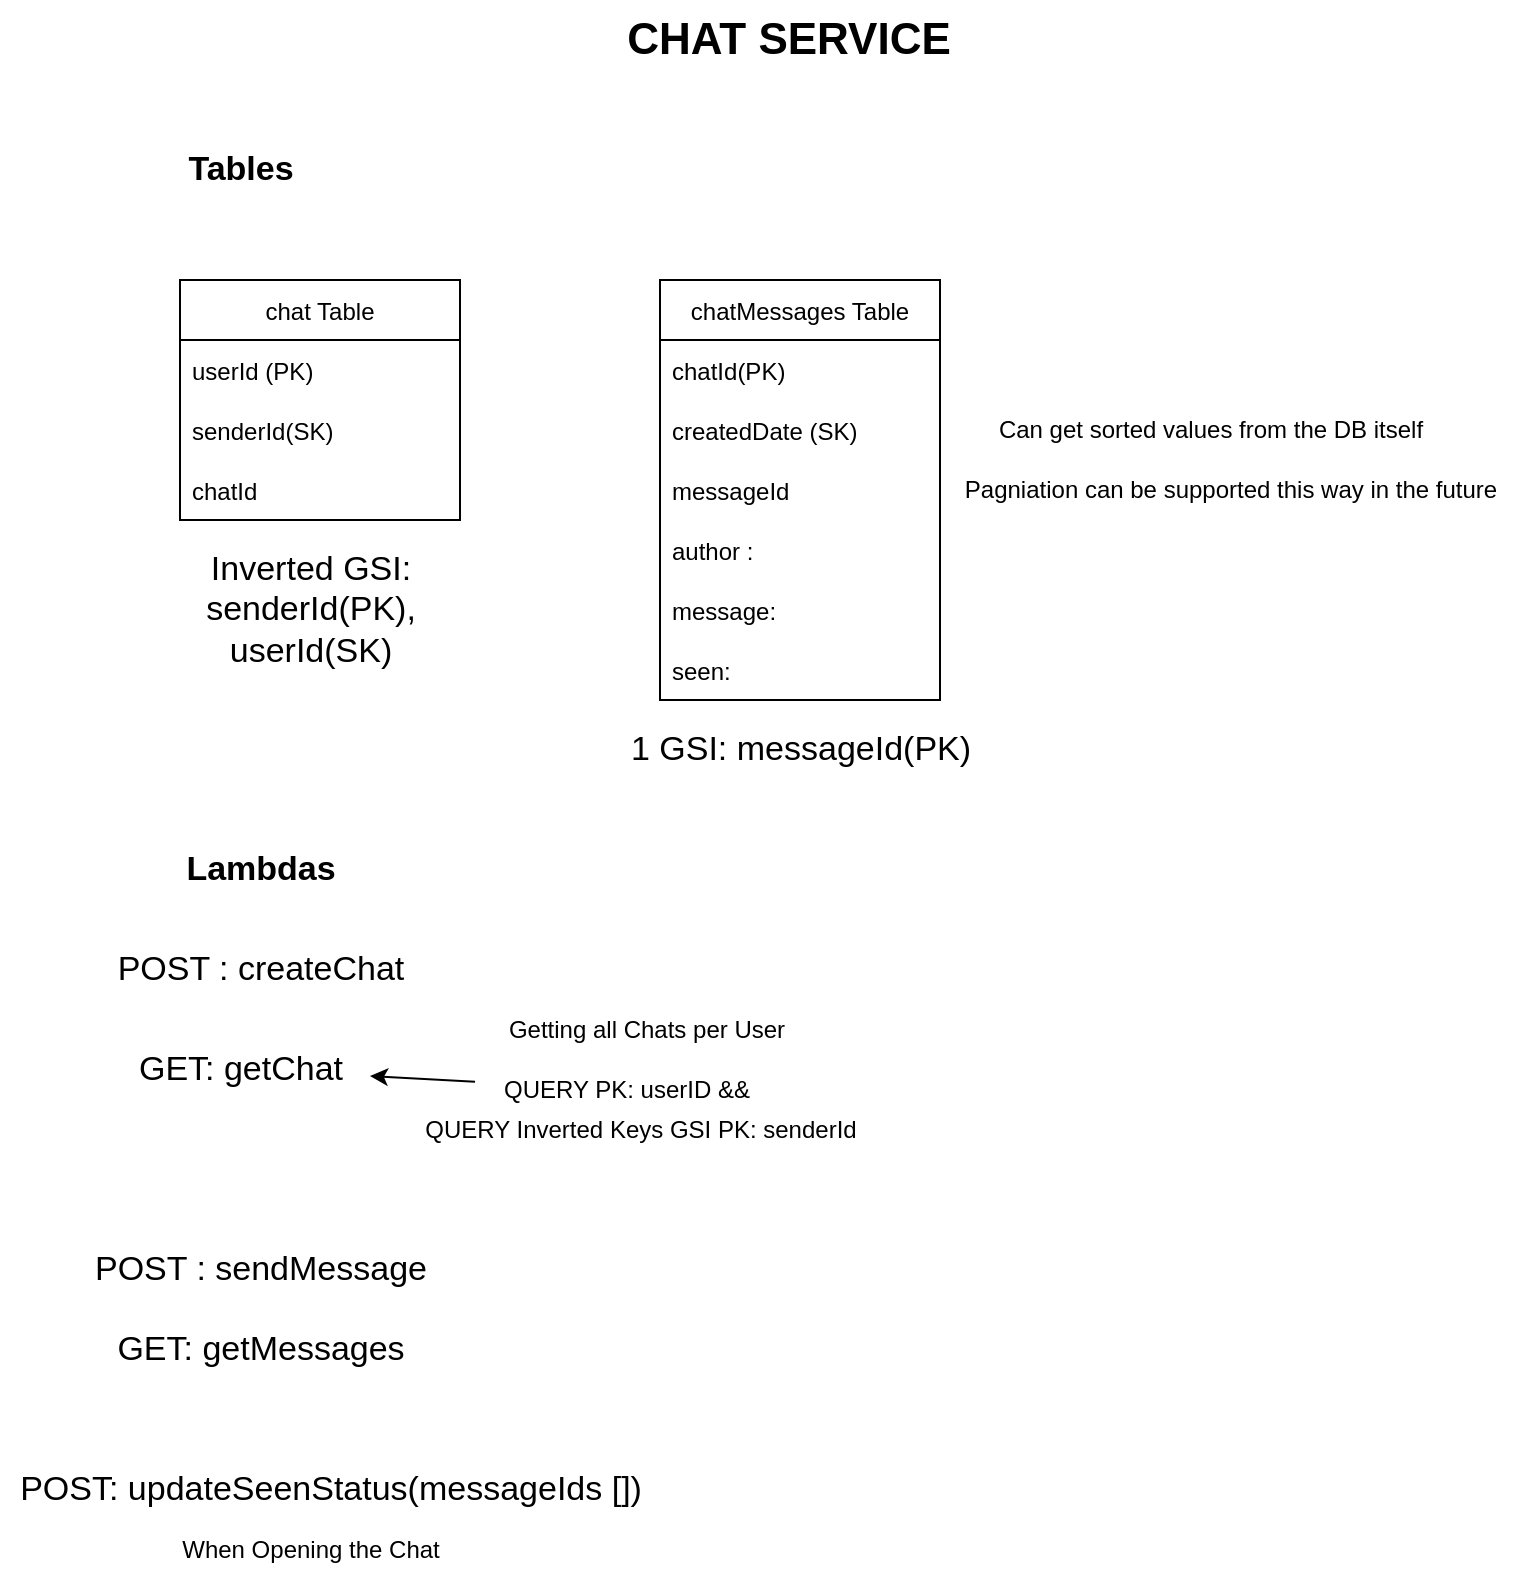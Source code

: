 <mxfile version="20.0.4" type="github">
  <diagram id="LT1MwlxdsC5UkgZRmnNs" name="Page-1">
    <mxGraphModel dx="1422" dy="780" grid="1" gridSize="10" guides="1" tooltips="1" connect="1" arrows="1" fold="1" page="1" pageScale="1" pageWidth="827" pageHeight="1169" math="0" shadow="0">
      <root>
        <mxCell id="0" />
        <mxCell id="1" parent="0" />
        <mxCell id="6XDwwHrDYBpkL6cOkaTp-1" value="chat Table" style="swimlane;fontStyle=0;childLayout=stackLayout;horizontal=1;startSize=30;horizontalStack=0;resizeParent=1;resizeParentMax=0;resizeLast=0;collapsible=1;marginBottom=0;" parent="1" vertex="1">
          <mxGeometry x="110" y="190" width="140" height="120" as="geometry" />
        </mxCell>
        <mxCell id="6XDwwHrDYBpkL6cOkaTp-2" value="userId (PK)" style="text;strokeColor=none;fillColor=none;align=left;verticalAlign=middle;spacingLeft=4;spacingRight=4;overflow=hidden;points=[[0,0.5],[1,0.5]];portConstraint=eastwest;rotatable=0;" parent="6XDwwHrDYBpkL6cOkaTp-1" vertex="1">
          <mxGeometry y="30" width="140" height="30" as="geometry" />
        </mxCell>
        <mxCell id="6XDwwHrDYBpkL6cOkaTp-3" value="senderId(SK)" style="text;strokeColor=none;fillColor=none;align=left;verticalAlign=middle;spacingLeft=4;spacingRight=4;overflow=hidden;points=[[0,0.5],[1,0.5]];portConstraint=eastwest;rotatable=0;" parent="6XDwwHrDYBpkL6cOkaTp-1" vertex="1">
          <mxGeometry y="60" width="140" height="30" as="geometry" />
        </mxCell>
        <mxCell id="6XDwwHrDYBpkL6cOkaTp-4" value="chatId" style="text;strokeColor=none;fillColor=none;align=left;verticalAlign=middle;spacingLeft=4;spacingRight=4;overflow=hidden;points=[[0,0.5],[1,0.5]];portConstraint=eastwest;rotatable=0;" parent="6XDwwHrDYBpkL6cOkaTp-1" vertex="1">
          <mxGeometry y="90" width="140" height="30" as="geometry" />
        </mxCell>
        <mxCell id="6XDwwHrDYBpkL6cOkaTp-5" value="chatMessages Table" style="swimlane;fontStyle=0;childLayout=stackLayout;horizontal=1;startSize=30;horizontalStack=0;resizeParent=1;resizeParentMax=0;resizeLast=0;collapsible=1;marginBottom=0;" parent="1" vertex="1">
          <mxGeometry x="350" y="190" width="140" height="210" as="geometry" />
        </mxCell>
        <mxCell id="6XDwwHrDYBpkL6cOkaTp-6" value="chatId(PK)" style="text;strokeColor=none;fillColor=none;align=left;verticalAlign=middle;spacingLeft=4;spacingRight=4;overflow=hidden;points=[[0,0.5],[1,0.5]];portConstraint=eastwest;rotatable=0;" parent="6XDwwHrDYBpkL6cOkaTp-5" vertex="1">
          <mxGeometry y="30" width="140" height="30" as="geometry" />
        </mxCell>
        <mxCell id="6XDwwHrDYBpkL6cOkaTp-7" value="createdDate (SK)" style="text;strokeColor=none;fillColor=none;align=left;verticalAlign=middle;spacingLeft=4;spacingRight=4;overflow=hidden;points=[[0,0.5],[1,0.5]];portConstraint=eastwest;rotatable=0;" parent="6XDwwHrDYBpkL6cOkaTp-5" vertex="1">
          <mxGeometry y="60" width="140" height="30" as="geometry" />
        </mxCell>
        <mxCell id="HVg5W-mPSef3V78qNZUp-17" value="messageId" style="text;strokeColor=none;fillColor=none;align=left;verticalAlign=middle;spacingLeft=4;spacingRight=4;overflow=hidden;points=[[0,0.5],[1,0.5]];portConstraint=eastwest;rotatable=0;" vertex="1" parent="6XDwwHrDYBpkL6cOkaTp-5">
          <mxGeometry y="90" width="140" height="30" as="geometry" />
        </mxCell>
        <mxCell id="6XDwwHrDYBpkL6cOkaTp-8" value="author : " style="text;strokeColor=none;fillColor=none;align=left;verticalAlign=middle;spacingLeft=4;spacingRight=4;overflow=hidden;points=[[0,0.5],[1,0.5]];portConstraint=eastwest;rotatable=0;" parent="6XDwwHrDYBpkL6cOkaTp-5" vertex="1">
          <mxGeometry y="120" width="140" height="30" as="geometry" />
        </mxCell>
        <mxCell id="HVg5W-mPSef3V78qNZUp-4" value="message:" style="text;strokeColor=none;fillColor=none;align=left;verticalAlign=middle;spacingLeft=4;spacingRight=4;overflow=hidden;points=[[0,0.5],[1,0.5]];portConstraint=eastwest;rotatable=0;" vertex="1" parent="6XDwwHrDYBpkL6cOkaTp-5">
          <mxGeometry y="150" width="140" height="30" as="geometry" />
        </mxCell>
        <mxCell id="HVg5W-mPSef3V78qNZUp-5" value="seen: " style="text;strokeColor=none;fillColor=none;align=left;verticalAlign=middle;spacingLeft=4;spacingRight=4;overflow=hidden;points=[[0,0.5],[1,0.5]];portConstraint=eastwest;rotatable=0;" vertex="1" parent="6XDwwHrDYBpkL6cOkaTp-5">
          <mxGeometry y="180" width="140" height="30" as="geometry" />
        </mxCell>
        <mxCell id="HVg5W-mPSef3V78qNZUp-1" value="Getting all Chats per User" style="text;html=1;align=center;verticalAlign=middle;resizable=0;points=[];autosize=1;strokeColor=none;fillColor=none;" vertex="1" parent="1">
          <mxGeometry x="257.5" y="550" width="170" height="30" as="geometry" />
        </mxCell>
        <mxCell id="HVg5W-mPSef3V78qNZUp-2" value="QUERY PK: userID &amp;amp;&amp;amp;" style="text;html=1;align=center;verticalAlign=middle;resizable=0;points=[];autosize=1;strokeColor=none;fillColor=none;" vertex="1" parent="1">
          <mxGeometry x="257.5" y="580" width="150" height="30" as="geometry" />
        </mxCell>
        <mxCell id="HVg5W-mPSef3V78qNZUp-3" value="QUERY Inverted Keys GSI PK: senderId" style="text;html=1;align=center;verticalAlign=middle;resizable=0;points=[];autosize=1;strokeColor=none;fillColor=none;" vertex="1" parent="1">
          <mxGeometry x="220" y="600" width="240" height="30" as="geometry" />
        </mxCell>
        <mxCell id="HVg5W-mPSef3V78qNZUp-6" value="&lt;div&gt;Can get sorted values from the DB itself&lt;/div&gt;" style="text;html=1;align=center;verticalAlign=middle;resizable=0;points=[];autosize=1;strokeColor=none;fillColor=none;" vertex="1" parent="1">
          <mxGeometry x="505" y="250" width="240" height="30" as="geometry" />
        </mxCell>
        <mxCell id="HVg5W-mPSef3V78qNZUp-7" value="Pagniation can be supported this way in the future" style="text;html=1;align=center;verticalAlign=middle;resizable=0;points=[];autosize=1;strokeColor=none;fillColor=none;" vertex="1" parent="1">
          <mxGeometry x="485" y="280" width="300" height="30" as="geometry" />
        </mxCell>
        <mxCell id="HVg5W-mPSef3V78qNZUp-8" value="&lt;div style=&quot;font-size: 22px;&quot;&gt;&lt;b&gt;&lt;font style=&quot;font-size: 22px;&quot;&gt;CHAT SERVICE&lt;/font&gt;&lt;/b&gt;&lt;/div&gt;" style="text;html=1;align=center;verticalAlign=middle;resizable=0;points=[];autosize=1;strokeColor=none;fillColor=none;" vertex="1" parent="1">
          <mxGeometry x="319" y="50" width="190" height="40" as="geometry" />
        </mxCell>
        <mxCell id="HVg5W-mPSef3V78qNZUp-9" value="&lt;div style=&quot;font-size: 17px;&quot;&gt;&lt;font style=&quot;font-size: 17px;&quot;&gt;Tables&lt;/font&gt;&lt;/div&gt;" style="text;html=1;align=center;verticalAlign=middle;resizable=0;points=[];autosize=1;strokeColor=none;fillColor=none;strokeWidth=7;fontStyle=1" vertex="1" parent="1">
          <mxGeometry x="100" y="120" width="80" height="30" as="geometry" />
        </mxCell>
        <mxCell id="HVg5W-mPSef3V78qNZUp-10" value="&lt;div style=&quot;font-size: 17px;&quot;&gt;&lt;font style=&quot;font-size: 17px;&quot;&gt;Lambdas&lt;/font&gt;&lt;/div&gt;" style="text;html=1;align=center;verticalAlign=middle;resizable=0;points=[];autosize=1;strokeColor=none;fillColor=none;strokeWidth=7;fontStyle=1" vertex="1" parent="1">
          <mxGeometry x="100" y="470" width="100" height="30" as="geometry" />
        </mxCell>
        <mxCell id="HVg5W-mPSef3V78qNZUp-11" value="POST : createChat" style="text;html=1;align=center;verticalAlign=middle;resizable=0;points=[];autosize=1;strokeColor=none;fillColor=none;fontSize=17;" vertex="1" parent="1">
          <mxGeometry x="65" y="520" width="170" height="30" as="geometry" />
        </mxCell>
        <mxCell id="HVg5W-mPSef3V78qNZUp-12" value="GET: getChat" style="text;html=1;align=center;verticalAlign=middle;resizable=0;points=[];autosize=1;strokeColor=none;fillColor=none;fontSize=17;" vertex="1" parent="1">
          <mxGeometry x="75" y="569.5" width="130" height="30" as="geometry" />
        </mxCell>
        <mxCell id="HVg5W-mPSef3V78qNZUp-13" value="" style="endArrow=classic;html=1;rounded=0;fontSize=17;" edge="1" parent="1" source="HVg5W-mPSef3V78qNZUp-2" target="HVg5W-mPSef3V78qNZUp-12">
          <mxGeometry width="50" height="50" relative="1" as="geometry">
            <mxPoint x="390" y="450" as="sourcePoint" />
            <mxPoint x="440" y="400" as="targetPoint" />
          </mxGeometry>
        </mxCell>
        <mxCell id="HVg5W-mPSef3V78qNZUp-14" value="POST : sendMessage" style="text;html=1;align=center;verticalAlign=middle;resizable=0;points=[];autosize=1;strokeColor=none;fillColor=none;fontSize=17;" vertex="1" parent="1">
          <mxGeometry x="55" y="670" width="190" height="30" as="geometry" />
        </mxCell>
        <mxCell id="HVg5W-mPSef3V78qNZUp-15" value="GET: getMessages" style="text;html=1;align=center;verticalAlign=middle;resizable=0;points=[];autosize=1;strokeColor=none;fillColor=none;fontSize=17;" vertex="1" parent="1">
          <mxGeometry x="65" y="710" width="170" height="30" as="geometry" />
        </mxCell>
        <mxCell id="HVg5W-mPSef3V78qNZUp-16" value="POST: updateSeenStatus(messageIds [])" style="text;html=1;align=center;verticalAlign=middle;resizable=0;points=[];autosize=1;strokeColor=none;fillColor=none;fontSize=17;" vertex="1" parent="1">
          <mxGeometry x="20" y="780" width="330" height="30" as="geometry" />
        </mxCell>
        <mxCell id="HVg5W-mPSef3V78qNZUp-18" value="&lt;div&gt;Inverted GSI: &lt;br&gt;&lt;/div&gt;&lt;div&gt;senderId(PK),&lt;/div&gt;&lt;div&gt;userId(SK)&lt;br&gt; &lt;/div&gt;" style="text;html=1;align=center;verticalAlign=middle;resizable=0;points=[];autosize=1;strokeColor=none;fillColor=none;fontSize=17;" vertex="1" parent="1">
          <mxGeometry x="110" y="320" width="130" height="70" as="geometry" />
        </mxCell>
        <mxCell id="HVg5W-mPSef3V78qNZUp-19" value="1 GSI: messageId(PK)" style="text;html=1;align=center;verticalAlign=middle;resizable=0;points=[];autosize=1;strokeColor=none;fillColor=none;fontSize=17;" vertex="1" parent="1">
          <mxGeometry x="325" y="410" width="190" height="30" as="geometry" />
        </mxCell>
        <mxCell id="HVg5W-mPSef3V78qNZUp-20" value="When Opening the Chat" style="text;html=1;align=center;verticalAlign=middle;resizable=0;points=[];autosize=1;strokeColor=none;fillColor=none;" vertex="1" parent="1">
          <mxGeometry x="100" y="810" width="150" height="30" as="geometry" />
        </mxCell>
      </root>
    </mxGraphModel>
  </diagram>
</mxfile>
